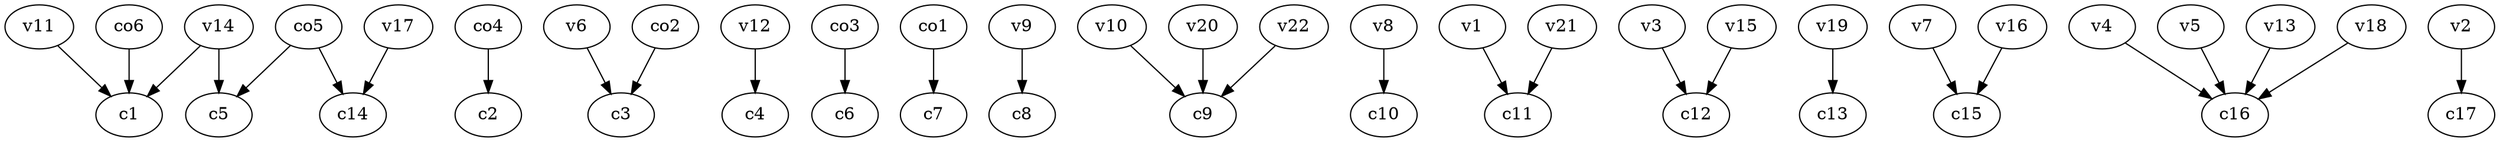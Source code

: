 strict digraph  {
c1;
c2;
c3;
c4;
c5;
c6;
c7;
c8;
c9;
c10;
c11;
c12;
c13;
c14;
c15;
c16;
c17;
v1;
v2;
v3;
v4;
v5;
v6;
v7;
v8;
v9;
v10;
v11;
v12;
v13;
v14;
v15;
v16;
v17;
v18;
v19;
v20;
v21;
v22;
co1;
co2;
co3;
co4;
co5;
co6;
v1 -> c11  [weight=1];
v2 -> c17  [weight=1];
v3 -> c12  [weight=1];
v4 -> c16  [weight=1];
v5 -> c16  [weight=1];
v6 -> c3  [weight=1];
v7 -> c15  [weight=1];
v8 -> c10  [weight=1];
v9 -> c8  [weight=1];
v10 -> c9  [weight=1];
v11 -> c1  [weight=1];
v12 -> c4  [weight=1];
v13 -> c16  [weight=1];
v14 -> c5  [weight=1];
v14 -> c1  [weight=1];
v15 -> c12  [weight=1];
v16 -> c15  [weight=1];
v17 -> c14  [weight=1];
v18 -> c16  [weight=1];
v19 -> c13  [weight=1];
v20 -> c9  [weight=1];
v21 -> c11  [weight=1];
v22 -> c9  [weight=1];
co1 -> c7  [weight=1];
co2 -> c3  [weight=1];
co3 -> c6  [weight=1];
co4 -> c2  [weight=1];
co5 -> c5  [weight=1];
co5 -> c14  [weight=1];
co6 -> c1  [weight=1];
}
